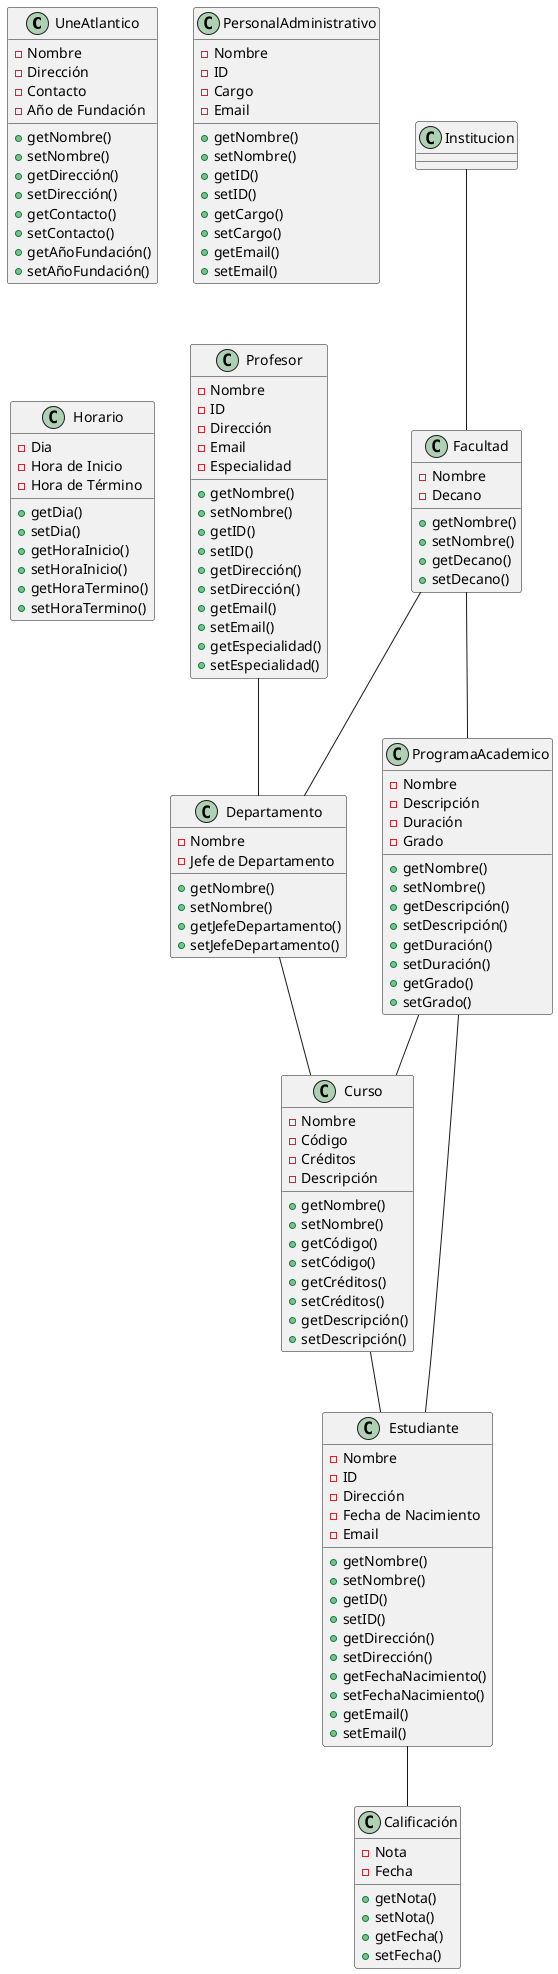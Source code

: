 @startuml

class UneAtlantico {
  - Nombre
  - Dirección
  - Contacto
  - Año de Fundación
  + getNombre()
  + setNombre()
  + getDirección()
  + setDirección()
  + getContacto()
  + setContacto()
  + getAñoFundación()
  + setAñoFundación()
}

class Facultad {
  - Nombre
  - Decano
  + getNombre()
  + setNombre()
  + getDecano()
  + setDecano()
}

class Departamento {
  - Nombre
  - Jefe de Departamento
  + getNombre()
  + setNombre()
  + getJefeDepartamento()
  + setJefeDepartamento()
}

class ProgramaAcademico {
  - Nombre
  - Descripción
  - Duración
  - Grado
  + getNombre()
  + setNombre()
  + getDescripción()
  + setDescripción()
  + getDuración()
  + setDuración()
  + getGrado()
  + setGrado()
}

class Curso {
  - Nombre
  - Código
  - Créditos
  - Descripción
  + getNombre()
  + setNombre()
  + getCódigo()
  + setCódigo()
  + getCréditos()
  + setCréditos()
  + getDescripción()
  + setDescripción()
}

class Estudiante {
  - Nombre
  - ID
  - Dirección
  - Fecha de Nacimiento
  - Email
  + getNombre()
  + setNombre()
  + getID()
  + setID()
  + getDirección()
  + setDirección()
  + getFechaNacimiento()
  + setFechaNacimiento()
  + getEmail()
  + setEmail()
}

class Profesor {
  - Nombre
  - ID
  - Dirección
  - Email
  - Especialidad
  + getNombre()
  + setNombre()
  + getID()
  + setID()
  + getDirección()
  + setDirección()
  + getEmail()
  + setEmail()
  + getEspecialidad()
  + setEspecialidad()
}

class PersonalAdministrativo {
  - Nombre
  - ID
  - Cargo
  - Email
  + getNombre()
  + setNombre()
  + getID()
  + setID()
  + getCargo()
  + setCargo()
  + getEmail()
  + setEmail()
}

class Horario {
  - Dia
  - Hora de Inicio
  - Hora de Término
  + getDia()
  + setDia()
  + getHoraInicio()
  + setHoraInicio()
  + getHoraTermino()
  + setHoraTermino()
}

class Calificación {
  - Nota
  - Fecha
  + getNota()
  + setNota()
  + getFecha()
  + setFecha()
}

Institucion -- Facultad
Facultad -- Departamento
Facultad -- ProgramaAcademico
Departamento -- Curso
ProgramaAcademico -- Curso
ProgramaAcademico -- Estudiante
Curso -- Estudiante
Profesor -- Departamento
Estudiante -- Calificación

@enduml
